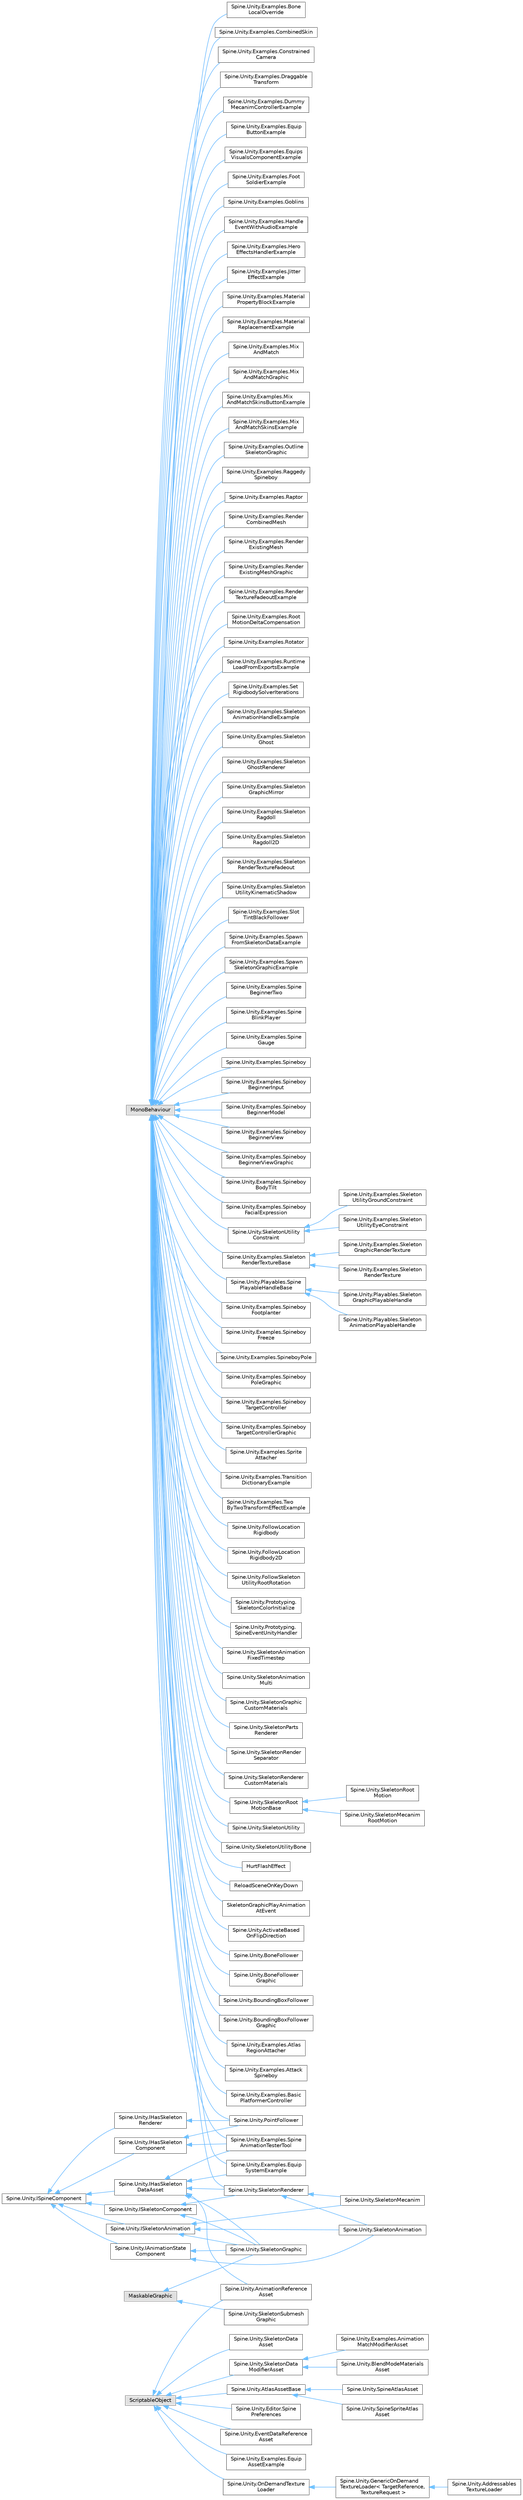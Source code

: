 digraph "类继承关系图"
{
 // LATEX_PDF_SIZE
  bgcolor="transparent";
  edge [fontname=Helvetica,fontsize=10,labelfontname=Helvetica,labelfontsize=10];
  node [fontname=Helvetica,fontsize=10,shape=box,height=0.2,width=0.4];
  rankdir="LR";
  Node0 [id="Node000000",label="Spine.Unity.ISpineComponent",height=0.2,width=0.4,color="grey40", fillcolor="white", style="filled",URL="$interface_spine_1_1_unity_1_1_i_spine_component.html",tooltip=" "];
  Node0 -> Node1 [id="edge6182_Node000000_Node000001",dir="back",color="steelblue1",style="solid",tooltip=" "];
  Node1 [id="Node000001",label="Spine.Unity.IAnimationState\lComponent",height=0.2,width=0.4,color="grey40", fillcolor="white", style="filled",URL="$interface_spine_1_1_unity_1_1_i_animation_state_component.html",tooltip="A Spine-Unity Component that uses a Spine.AnimationState to animate its skeleton."];
  Node1 -> Node2 [id="edge6183_Node000001_Node000002",dir="back",color="steelblue1",style="solid",tooltip=" "];
  Node2 [id="Node000002",label="Spine.Unity.SkeletonAnimation",height=0.2,width=0.4,color="grey40", fillcolor="white", style="filled",URL="$class_spine_1_1_unity_1_1_skeleton_animation.html",tooltip=" "];
  Node1 -> Node6 [id="edge6184_Node000001_Node000006",dir="back",color="steelblue1",style="solid",tooltip=" "];
  Node6 [id="Node000006",label="Spine.Unity.SkeletonGraphic",height=0.2,width=0.4,color="grey40", fillcolor="white", style="filled",URL="$class_spine_1_1_unity_1_1_skeleton_graphic.html",tooltip=" "];
  Node0 -> Node80 [id="edge6185_Node000000_Node000080",dir="back",color="steelblue1",style="solid",tooltip=" "];
  Node80 [id="Node000080",label="Spine.Unity.IHasSkeleton\lComponent",height=0.2,width=0.4,color="grey40", fillcolor="white", style="filled",URL="$interface_spine_1_1_unity_1_1_i_has_skeleton_component.html",tooltip="A Spine-Unity Component that holds a reference to an ISkeletonComponent."];
  Node80 -> Node79 [id="edge6186_Node000080_Node000079",dir="back",color="steelblue1",style="solid",tooltip=" "];
  Node79 [id="Node000079",label="Spine.Unity.Examples.Spine\lAnimationTesterTool",height=0.2,width=0.4,color="grey40", fillcolor="white", style="filled",URL="$class_spine_1_1_unity_1_1_examples_1_1_spine_animation_tester_tool.html",tooltip=" "];
  Node80 -> Node81 [id="edge6187_Node000080_Node000081",dir="back",color="steelblue1",style="solid",tooltip=" "];
  Node81 [id="Node000081",label="Spine.Unity.PointFollower",height=0.2,width=0.4,color="grey40", fillcolor="white", style="filled",URL="$class_spine_1_1_unity_1_1_point_follower.html",tooltip=" "];
  Node0 -> Node7 [id="edge6188_Node000000_Node000007",dir="back",color="steelblue1",style="solid",tooltip=" "];
  Node7 [id="Node000007",label="Spine.Unity.IHasSkeleton\lDataAsset",height=0.2,width=0.4,color="grey40", fillcolor="white", style="filled",URL="$interface_spine_1_1_unity_1_1_i_has_skeleton_data_asset.html",tooltip="Holds a reference to a SkeletonDataAsset."];
  Node7 -> Node8 [id="edge6189_Node000007_Node000008",dir="back",color="steelblue1",style="solid",tooltip=" "];
  Node8 [id="Node000008",label="Spine.Unity.AnimationReference\lAsset",height=0.2,width=0.4,color="grey40", fillcolor="white", style="filled",URL="$class_spine_1_1_unity_1_1_animation_reference_asset.html",tooltip=" "];
  Node7 -> Node23 [id="edge6190_Node000007_Node000023",dir="back",color="steelblue1",style="solid",tooltip=" "];
  Node23 [id="Node000023",label="Spine.Unity.Examples.Equip\lSystemExample",height=0.2,width=0.4,color="grey40", fillcolor="white", style="filled",URL="$class_spine_1_1_unity_1_1_examples_1_1_equip_system_example.html",tooltip=" "];
  Node7 -> Node79 [id="edge6191_Node000007_Node000079",dir="back",color="steelblue1",style="solid",tooltip=" "];
  Node7 -> Node6 [id="edge6192_Node000007_Node000006",dir="back",color="steelblue1",style="solid",tooltip=" "];
  Node7 -> Node3 [id="edge6193_Node000007_Node000003",dir="back",color="steelblue1",style="solid",tooltip=" "];
  Node3 [id="Node000003",label="Spine.Unity.SkeletonRenderer",height=0.2,width=0.4,color="grey40", fillcolor="white", style="filled",URL="$class_spine_1_1_unity_1_1_skeleton_renderer.html",tooltip="Base class of animated Spine skeleton components. This component manages and renders a skeleton."];
  Node3 -> Node2 [id="edge6194_Node000003_Node000002",dir="back",color="steelblue1",style="solid",tooltip=" "];
  Node3 -> Node4 [id="edge6195_Node000003_Node000004",dir="back",color="steelblue1",style="solid",tooltip=" "];
  Node4 [id="Node000004",label="Spine.Unity.SkeletonMecanim",height=0.2,width=0.4,color="grey40", fillcolor="white", style="filled",URL="$class_spine_1_1_unity_1_1_skeleton_mecanim.html",tooltip=" "];
  Node0 -> Node82 [id="edge6196_Node000000_Node000082",dir="back",color="steelblue1",style="solid",tooltip=" "];
  Node82 [id="Node000082",label="Spine.Unity.IHasSkeleton\lRenderer",height=0.2,width=0.4,color="grey40", fillcolor="white", style="filled",URL="$interface_spine_1_1_unity_1_1_i_has_skeleton_renderer.html",tooltip="A Spine-Unity Component that holds a reference to a SkeletonRenderer."];
  Node82 -> Node81 [id="edge6197_Node000082_Node000081",dir="back",color="steelblue1",style="solid",tooltip=" "];
  Node0 -> Node5 [id="edge6198_Node000000_Node000005",dir="back",color="steelblue1",style="solid",tooltip=" "];
  Node5 [id="Node000005",label="Spine.Unity.ISkeletonAnimation",height=0.2,width=0.4,color="grey40", fillcolor="white", style="filled",URL="$interface_spine_1_1_unity_1_1_i_skeleton_animation.html",tooltip="A Spine-Unity Component that animates a Skeleton but not necessarily with a Spine...."];
  Node5 -> Node2 [id="edge6199_Node000005_Node000002",dir="back",color="steelblue1",style="solid",tooltip=" "];
  Node5 -> Node6 [id="edge6200_Node000005_Node000006",dir="back",color="steelblue1",style="solid",tooltip=" "];
  Node5 -> Node4 [id="edge6201_Node000005_Node000004",dir="back",color="steelblue1",style="solid",tooltip=" "];
  Node0 -> Node124 [id="edge6202_Node000000_Node000124",dir="back",color="steelblue1",style="solid",tooltip=" "];
  Node124 [id="Node000124",label="Spine.Unity.ISkeletonComponent",height=0.2,width=0.4,color="grey40", fillcolor="white", style="filled",URL="$interface_spine_1_1_unity_1_1_i_skeleton_component.html",tooltip="A Spine-Unity Component that manages a Spine.Skeleton instance, instantiated from a SkeletonDataAsset..."];
  Node124 -> Node6 [id="edge6203_Node000124_Node000006",dir="back",color="steelblue1",style="solid",tooltip=" "];
  Node124 -> Node3 [id="edge6204_Node000124_Node000003",dir="back",color="steelblue1",style="solid",tooltip=" "];
  Node125 [id="Node000125",label="MaskableGraphic",height=0.2,width=0.4,color="grey60", fillcolor="#E0E0E0", style="filled",tooltip=" "];
  Node125 -> Node6 [id="edge6205_Node000125_Node000006",dir="back",color="steelblue1",style="solid",tooltip=" "];
  Node125 -> Node126 [id="edge6206_Node000125_Node000126",dir="back",color="steelblue1",style="solid",tooltip=" "];
  Node126 [id="Node000126",label="Spine.Unity.SkeletonSubmesh\lGraphic",height=0.2,width=0.4,color="grey40", fillcolor="white", style="filled",URL="$class_spine_1_1_unity_1_1_skeleton_submesh_graphic.html",tooltip="A minimal MaskableGraphic subclass for rendering multiple submeshes at a SkeletonGraphic."];
  Node24 [id="Node000024",label="MonoBehaviour",height=0.2,width=0.4,color="grey60", fillcolor="#E0E0E0", style="filled",tooltip=" "];
  Node24 -> Node25 [id="edge6207_Node000024_Node000025",dir="back",color="steelblue1",style="solid",tooltip=" "];
  Node25 [id="Node000025",label="HurtFlashEffect",height=0.2,width=0.4,color="grey40", fillcolor="white", style="filled",URL="$class_hurt_flash_effect.html",tooltip=" "];
  Node24 -> Node26 [id="edge6208_Node000024_Node000026",dir="back",color="steelblue1",style="solid",tooltip=" "];
  Node26 [id="Node000026",label="ReloadSceneOnKeyDown",height=0.2,width=0.4,color="grey40", fillcolor="white", style="filled",URL="$class_reload_scene_on_key_down.html",tooltip=" "];
  Node24 -> Node27 [id="edge6209_Node000024_Node000027",dir="back",color="steelblue1",style="solid",tooltip=" "];
  Node27 [id="Node000027",label="SkeletonGraphicPlayAnimation\lAtEvent",height=0.2,width=0.4,color="grey40", fillcolor="white", style="filled",URL="$class_skeleton_graphic_play_animation_at_event.html",tooltip=" "];
  Node24 -> Node28 [id="edge6210_Node000024_Node000028",dir="back",color="steelblue1",style="solid",tooltip=" "];
  Node28 [id="Node000028",label="Spine.Unity.ActivateBased\lOnFlipDirection",height=0.2,width=0.4,color="grey40", fillcolor="white", style="filled",URL="$class_spine_1_1_unity_1_1_activate_based_on_flip_direction.html",tooltip="Utility component to support flipping of 2D hinge chains (chains of HingeJoint2D objects) along with ..."];
  Node24 -> Node29 [id="edge6211_Node000024_Node000029",dir="back",color="steelblue1",style="solid",tooltip=" "];
  Node29 [id="Node000029",label="Spine.Unity.BoneFollower",height=0.2,width=0.4,color="grey40", fillcolor="white", style="filled",URL="$class_spine_1_1_unity_1_1_bone_follower.html",tooltip="Sets a GameObject's transform to match a bone on a Spine skeleton."];
  Node24 -> Node30 [id="edge6212_Node000024_Node000030",dir="back",color="steelblue1",style="solid",tooltip=" "];
  Node30 [id="Node000030",label="Spine.Unity.BoneFollower\lGraphic",height=0.2,width=0.4,color="grey40", fillcolor="white", style="filled",URL="$class_spine_1_1_unity_1_1_bone_follower_graphic.html",tooltip=" "];
  Node24 -> Node31 [id="edge6213_Node000024_Node000031",dir="back",color="steelblue1",style="solid",tooltip=" "];
  Node31 [id="Node000031",label="Spine.Unity.BoundingBoxFollower",height=0.2,width=0.4,color="grey40", fillcolor="white", style="filled",URL="$class_spine_1_1_unity_1_1_bounding_box_follower.html",tooltip=" "];
  Node24 -> Node32 [id="edge6214_Node000024_Node000032",dir="back",color="steelblue1",style="solid",tooltip=" "];
  Node32 [id="Node000032",label="Spine.Unity.BoundingBoxFollower\lGraphic",height=0.2,width=0.4,color="grey40", fillcolor="white", style="filled",URL="$class_spine_1_1_unity_1_1_bounding_box_follower_graphic.html",tooltip=" "];
  Node24 -> Node33 [id="edge6215_Node000024_Node000033",dir="back",color="steelblue1",style="solid",tooltip=" "];
  Node33 [id="Node000033",label="Spine.Unity.Examples.Atlas\lRegionAttacher",height=0.2,width=0.4,color="grey40", fillcolor="white", style="filled",URL="$class_spine_1_1_unity_1_1_examples_1_1_atlas_region_attacher.html",tooltip="Example code for a component that replaces the default attachment of a slot with an image from a Spin..."];
  Node24 -> Node34 [id="edge6216_Node000024_Node000034",dir="back",color="steelblue1",style="solid",tooltip=" "];
  Node34 [id="Node000034",label="Spine.Unity.Examples.Attack\lSpineboy",height=0.2,width=0.4,color="grey40", fillcolor="white", style="filled",URL="$class_spine_1_1_unity_1_1_examples_1_1_attack_spineboy.html",tooltip=" "];
  Node24 -> Node35 [id="edge6217_Node000024_Node000035",dir="back",color="steelblue1",style="solid",tooltip=" "];
  Node35 [id="Node000035",label="Spine.Unity.Examples.Basic\lPlatformerController",height=0.2,width=0.4,color="grey40", fillcolor="white", style="filled",URL="$class_spine_1_1_unity_1_1_examples_1_1_basic_platformer_controller.html",tooltip=" "];
  Node24 -> Node36 [id="edge6218_Node000024_Node000036",dir="back",color="steelblue1",style="solid",tooltip=" "];
  Node36 [id="Node000036",label="Spine.Unity.Examples.Bone\lLocalOverride",height=0.2,width=0.4,color="grey40", fillcolor="white", style="filled",URL="$class_spine_1_1_unity_1_1_examples_1_1_bone_local_override.html",tooltip=" "];
  Node24 -> Node37 [id="edge6219_Node000024_Node000037",dir="back",color="steelblue1",style="solid",tooltip=" "];
  Node37 [id="Node000037",label="Spine.Unity.Examples.CombinedSkin",height=0.2,width=0.4,color="grey40", fillcolor="white", style="filled",URL="$class_spine_1_1_unity_1_1_examples_1_1_combined_skin.html",tooltip=" "];
  Node24 -> Node38 [id="edge6220_Node000024_Node000038",dir="back",color="steelblue1",style="solid",tooltip=" "];
  Node38 [id="Node000038",label="Spine.Unity.Examples.Constrained\lCamera",height=0.2,width=0.4,color="grey40", fillcolor="white", style="filled",URL="$class_spine_1_1_unity_1_1_examples_1_1_constrained_camera.html",tooltip=" "];
  Node24 -> Node39 [id="edge6221_Node000024_Node000039",dir="back",color="steelblue1",style="solid",tooltip=" "];
  Node39 [id="Node000039",label="Spine.Unity.Examples.Draggable\lTransform",height=0.2,width=0.4,color="grey40", fillcolor="white", style="filled",URL="$class_spine_1_1_unity_1_1_examples_1_1_draggable_transform.html",tooltip=" "];
  Node24 -> Node40 [id="edge6222_Node000024_Node000040",dir="back",color="steelblue1",style="solid",tooltip=" "];
  Node40 [id="Node000040",label="Spine.Unity.Examples.Dummy\lMecanimControllerExample",height=0.2,width=0.4,color="grey40", fillcolor="white", style="filled",URL="$class_spine_1_1_unity_1_1_examples_1_1_dummy_mecanim_controller_example.html",tooltip=" "];
  Node24 -> Node41 [id="edge6223_Node000024_Node000041",dir="back",color="steelblue1",style="solid",tooltip=" "];
  Node41 [id="Node000041",label="Spine.Unity.Examples.Equip\lButtonExample",height=0.2,width=0.4,color="grey40", fillcolor="white", style="filled",URL="$class_spine_1_1_unity_1_1_examples_1_1_equip_button_example.html",tooltip=" "];
  Node24 -> Node23 [id="edge6224_Node000024_Node000023",dir="back",color="steelblue1",style="solid",tooltip=" "];
  Node24 -> Node42 [id="edge6225_Node000024_Node000042",dir="back",color="steelblue1",style="solid",tooltip=" "];
  Node42 [id="Node000042",label="Spine.Unity.Examples.Equips\lVisualsComponentExample",height=0.2,width=0.4,color="grey40", fillcolor="white", style="filled",URL="$class_spine_1_1_unity_1_1_examples_1_1_equips_visuals_component_example.html",tooltip=" "];
  Node24 -> Node43 [id="edge6226_Node000024_Node000043",dir="back",color="steelblue1",style="solid",tooltip=" "];
  Node43 [id="Node000043",label="Spine.Unity.Examples.Foot\lSoldierExample",height=0.2,width=0.4,color="grey40", fillcolor="white", style="filled",URL="$class_spine_1_1_unity_1_1_examples_1_1_foot_soldier_example.html",tooltip=" "];
  Node24 -> Node44 [id="edge6227_Node000024_Node000044",dir="back",color="steelblue1",style="solid",tooltip=" "];
  Node44 [id="Node000044",label="Spine.Unity.Examples.Goblins",height=0.2,width=0.4,color="grey40", fillcolor="white", style="filled",URL="$class_spine_1_1_unity_1_1_examples_1_1_goblins.html",tooltip=" "];
  Node24 -> Node45 [id="edge6228_Node000024_Node000045",dir="back",color="steelblue1",style="solid",tooltip=" "];
  Node45 [id="Node000045",label="Spine.Unity.Examples.Handle\lEventWithAudioExample",height=0.2,width=0.4,color="grey40", fillcolor="white", style="filled",URL="$class_spine_1_1_unity_1_1_examples_1_1_handle_event_with_audio_example.html",tooltip=" "];
  Node24 -> Node46 [id="edge6229_Node000024_Node000046",dir="back",color="steelblue1",style="solid",tooltip=" "];
  Node46 [id="Node000046",label="Spine.Unity.Examples.Hero\lEffectsHandlerExample",height=0.2,width=0.4,color="grey40", fillcolor="white", style="filled",URL="$class_spine_1_1_unity_1_1_examples_1_1_hero_effects_handler_example.html",tooltip=" "];
  Node24 -> Node47 [id="edge6230_Node000024_Node000047",dir="back",color="steelblue1",style="solid",tooltip=" "];
  Node47 [id="Node000047",label="Spine.Unity.Examples.Jitter\lEffectExample",height=0.2,width=0.4,color="grey40", fillcolor="white", style="filled",URL="$class_spine_1_1_unity_1_1_examples_1_1_jitter_effect_example.html",tooltip=" "];
  Node24 -> Node48 [id="edge6231_Node000024_Node000048",dir="back",color="steelblue1",style="solid",tooltip=" "];
  Node48 [id="Node000048",label="Spine.Unity.Examples.Material\lPropertyBlockExample",height=0.2,width=0.4,color="grey40", fillcolor="white", style="filled",URL="$class_spine_1_1_unity_1_1_examples_1_1_material_property_block_example.html",tooltip=" "];
  Node24 -> Node49 [id="edge6232_Node000024_Node000049",dir="back",color="steelblue1",style="solid",tooltip=" "];
  Node49 [id="Node000049",label="Spine.Unity.Examples.Material\lReplacementExample",height=0.2,width=0.4,color="grey40", fillcolor="white", style="filled",URL="$class_spine_1_1_unity_1_1_examples_1_1_material_replacement_example.html",tooltip=" "];
  Node24 -> Node50 [id="edge6233_Node000024_Node000050",dir="back",color="steelblue1",style="solid",tooltip=" "];
  Node50 [id="Node000050",label="Spine.Unity.Examples.Mix\lAndMatch",height=0.2,width=0.4,color="grey40", fillcolor="white", style="filled",URL="$class_spine_1_1_unity_1_1_examples_1_1_mix_and_match.html",tooltip=" "];
  Node24 -> Node51 [id="edge6234_Node000024_Node000051",dir="back",color="steelblue1",style="solid",tooltip=" "];
  Node51 [id="Node000051",label="Spine.Unity.Examples.Mix\lAndMatchGraphic",height=0.2,width=0.4,color="grey40", fillcolor="white", style="filled",URL="$class_spine_1_1_unity_1_1_examples_1_1_mix_and_match_graphic.html",tooltip=" "];
  Node24 -> Node52 [id="edge6235_Node000024_Node000052",dir="back",color="steelblue1",style="solid",tooltip=" "];
  Node52 [id="Node000052",label="Spine.Unity.Examples.Mix\lAndMatchSkinsButtonExample",height=0.2,width=0.4,color="grey40", fillcolor="white", style="filled",URL="$class_spine_1_1_unity_1_1_examples_1_1_mix_and_match_skins_button_example.html",tooltip=" "];
  Node24 -> Node53 [id="edge6236_Node000024_Node000053",dir="back",color="steelblue1",style="solid",tooltip=" "];
  Node53 [id="Node000053",label="Spine.Unity.Examples.Mix\lAndMatchSkinsExample",height=0.2,width=0.4,color="grey40", fillcolor="white", style="filled",URL="$class_spine_1_1_unity_1_1_examples_1_1_mix_and_match_skins_example.html",tooltip=" "];
  Node24 -> Node54 [id="edge6237_Node000024_Node000054",dir="back",color="steelblue1",style="solid",tooltip=" "];
  Node54 [id="Node000054",label="Spine.Unity.Examples.Outline\lSkeletonGraphic",height=0.2,width=0.4,color="grey40", fillcolor="white", style="filled",URL="$class_spine_1_1_unity_1_1_examples_1_1_outline_skeleton_graphic.html",tooltip=" "];
  Node24 -> Node55 [id="edge6238_Node000024_Node000055",dir="back",color="steelblue1",style="solid",tooltip=" "];
  Node55 [id="Node000055",label="Spine.Unity.Examples.Raggedy\lSpineboy",height=0.2,width=0.4,color="grey40", fillcolor="white", style="filled",URL="$class_spine_1_1_unity_1_1_examples_1_1_raggedy_spineboy.html",tooltip=" "];
  Node24 -> Node56 [id="edge6239_Node000024_Node000056",dir="back",color="steelblue1",style="solid",tooltip=" "];
  Node56 [id="Node000056",label="Spine.Unity.Examples.Raptor",height=0.2,width=0.4,color="grey40", fillcolor="white", style="filled",URL="$class_spine_1_1_unity_1_1_examples_1_1_raptor.html",tooltip=" "];
  Node24 -> Node57 [id="edge6240_Node000024_Node000057",dir="back",color="steelblue1",style="solid",tooltip=" "];
  Node57 [id="Node000057",label="Spine.Unity.Examples.Render\lCombinedMesh",height=0.2,width=0.4,color="grey40", fillcolor="white", style="filled",URL="$class_spine_1_1_unity_1_1_examples_1_1_render_combined_mesh.html",tooltip=" "];
  Node24 -> Node58 [id="edge6241_Node000024_Node000058",dir="back",color="steelblue1",style="solid",tooltip=" "];
  Node58 [id="Node000058",label="Spine.Unity.Examples.Render\lExistingMesh",height=0.2,width=0.4,color="grey40", fillcolor="white", style="filled",URL="$class_spine_1_1_unity_1_1_examples_1_1_render_existing_mesh.html",tooltip=" "];
  Node24 -> Node59 [id="edge6242_Node000024_Node000059",dir="back",color="steelblue1",style="solid",tooltip=" "];
  Node59 [id="Node000059",label="Spine.Unity.Examples.Render\lExistingMeshGraphic",height=0.2,width=0.4,color="grey40", fillcolor="white", style="filled",URL="$class_spine_1_1_unity_1_1_examples_1_1_render_existing_mesh_graphic.html",tooltip=" "];
  Node24 -> Node60 [id="edge6243_Node000024_Node000060",dir="back",color="steelblue1",style="solid",tooltip=" "];
  Node60 [id="Node000060",label="Spine.Unity.Examples.Render\lTextureFadeoutExample",height=0.2,width=0.4,color="grey40", fillcolor="white", style="filled",URL="$class_spine_1_1_unity_1_1_examples_1_1_render_texture_fadeout_example.html",tooltip=" "];
  Node24 -> Node61 [id="edge6244_Node000024_Node000061",dir="back",color="steelblue1",style="solid",tooltip=" "];
  Node61 [id="Node000061",label="Spine.Unity.Examples.Root\lMotionDeltaCompensation",height=0.2,width=0.4,color="grey40", fillcolor="white", style="filled",URL="$class_spine_1_1_unity_1_1_examples_1_1_root_motion_delta_compensation.html",tooltip=" "];
  Node24 -> Node62 [id="edge6245_Node000024_Node000062",dir="back",color="steelblue1",style="solid",tooltip=" "];
  Node62 [id="Node000062",label="Spine.Unity.Examples.Rotator",height=0.2,width=0.4,color="grey40", fillcolor="white", style="filled",URL="$class_spine_1_1_unity_1_1_examples_1_1_rotator.html",tooltip=" "];
  Node24 -> Node63 [id="edge6246_Node000024_Node000063",dir="back",color="steelblue1",style="solid",tooltip=" "];
  Node63 [id="Node000063",label="Spine.Unity.Examples.Runtime\lLoadFromExportsExample",height=0.2,width=0.4,color="grey40", fillcolor="white", style="filled",URL="$class_spine_1_1_unity_1_1_examples_1_1_runtime_load_from_exports_example.html",tooltip=" "];
  Node24 -> Node64 [id="edge6247_Node000024_Node000064",dir="back",color="steelblue1",style="solid",tooltip=" "];
  Node64 [id="Node000064",label="Spine.Unity.Examples.Set\lRigidbodySolverIterations",height=0.2,width=0.4,color="grey40", fillcolor="white", style="filled",URL="$class_spine_1_1_unity_1_1_examples_1_1_set_rigidbody_solver_iterations.html",tooltip="This component is intended to increase the physics solver iteration count for Rigidbody Joint setups ..."];
  Node24 -> Node65 [id="edge6248_Node000024_Node000065",dir="back",color="steelblue1",style="solid",tooltip=" "];
  Node65 [id="Node000065",label="Spine.Unity.Examples.Skeleton\lAnimationHandleExample",height=0.2,width=0.4,color="grey40", fillcolor="white", style="filled",URL="$class_spine_1_1_unity_1_1_examples_1_1_skeleton_animation_handle_example.html",tooltip=" "];
  Node24 -> Node66 [id="edge6249_Node000024_Node000066",dir="back",color="steelblue1",style="solid",tooltip=" "];
  Node66 [id="Node000066",label="Spine.Unity.Examples.Skeleton\lGhost",height=0.2,width=0.4,color="grey40", fillcolor="white", style="filled",URL="$class_spine_1_1_unity_1_1_examples_1_1_skeleton_ghost.html",tooltip=" "];
  Node24 -> Node67 [id="edge6250_Node000024_Node000067",dir="back",color="steelblue1",style="solid",tooltip=" "];
  Node67 [id="Node000067",label="Spine.Unity.Examples.Skeleton\lGhostRenderer",height=0.2,width=0.4,color="grey40", fillcolor="white", style="filled",URL="$class_spine_1_1_unity_1_1_examples_1_1_skeleton_ghost_renderer.html",tooltip=" "];
  Node24 -> Node68 [id="edge6251_Node000024_Node000068",dir="back",color="steelblue1",style="solid",tooltip=" "];
  Node68 [id="Node000068",label="Spine.Unity.Examples.Skeleton\lGraphicMirror",height=0.2,width=0.4,color="grey40", fillcolor="white", style="filled",URL="$class_spine_1_1_unity_1_1_examples_1_1_skeleton_graphic_mirror.html",tooltip=" "];
  Node24 -> Node69 [id="edge6252_Node000024_Node000069",dir="back",color="steelblue1",style="solid",tooltip=" "];
  Node69 [id="Node000069",label="Spine.Unity.Examples.Skeleton\lRagdoll",height=0.2,width=0.4,color="grey40", fillcolor="white", style="filled",URL="$class_spine_1_1_unity_1_1_examples_1_1_skeleton_ragdoll.html",tooltip=" "];
  Node24 -> Node70 [id="edge6253_Node000024_Node000070",dir="back",color="steelblue1",style="solid",tooltip=" "];
  Node70 [id="Node000070",label="Spine.Unity.Examples.Skeleton\lRagdoll2D",height=0.2,width=0.4,color="grey40", fillcolor="white", style="filled",URL="$class_spine_1_1_unity_1_1_examples_1_1_skeleton_ragdoll2_d.html",tooltip=" "];
  Node24 -> Node71 [id="edge6254_Node000024_Node000071",dir="back",color="steelblue1",style="solid",tooltip=" "];
  Node71 [id="Node000071",label="Spine.Unity.Examples.Skeleton\lRenderTextureBase",height=0.2,width=0.4,color="grey40", fillcolor="white", style="filled",URL="$class_spine_1_1_unity_1_1_examples_1_1_skeleton_render_texture_base.html",tooltip=" "];
  Node71 -> Node72 [id="edge6255_Node000071_Node000072",dir="back",color="steelblue1",style="solid",tooltip=" "];
  Node72 [id="Node000072",label="Spine.Unity.Examples.Skeleton\lGraphicRenderTexture",height=0.2,width=0.4,color="grey40", fillcolor="white", style="filled",URL="$class_spine_1_1_unity_1_1_examples_1_1_skeleton_graphic_render_texture.html",tooltip="When enabled, this component renders a skeleton to a RenderTexture and then draws this RenderTexture ..."];
  Node71 -> Node73 [id="edge6256_Node000071_Node000073",dir="back",color="steelblue1",style="solid",tooltip=" "];
  Node73 [id="Node000073",label="Spine.Unity.Examples.Skeleton\lRenderTexture",height=0.2,width=0.4,color="grey40", fillcolor="white", style="filled",URL="$class_spine_1_1_unity_1_1_examples_1_1_skeleton_render_texture.html",tooltip="When enabled, this component renders a skeleton to a RenderTexture and then draws this RenderTexture ..."];
  Node24 -> Node74 [id="edge6257_Node000024_Node000074",dir="back",color="steelblue1",style="solid",tooltip=" "];
  Node74 [id="Node000074",label="Spine.Unity.Examples.Skeleton\lRenderTextureFadeout",height=0.2,width=0.4,color="grey40", fillcolor="white", style="filled",URL="$class_spine_1_1_unity_1_1_examples_1_1_skeleton_render_texture_fadeout.html",tooltip="A simple fadeout component that uses a SkeletonRenderTexture for transparency fadeout...."];
  Node24 -> Node75 [id="edge6258_Node000024_Node000075",dir="back",color="steelblue1",style="solid",tooltip=" "];
  Node75 [id="Node000075",label="Spine.Unity.Examples.Skeleton\lUtilityKinematicShadow",height=0.2,width=0.4,color="grey40", fillcolor="white", style="filled",URL="$class_spine_1_1_unity_1_1_examples_1_1_skeleton_utility_kinematic_shadow.html",tooltip=" "];
  Node24 -> Node76 [id="edge6259_Node000024_Node000076",dir="back",color="steelblue1",style="solid",tooltip=" "];
  Node76 [id="Node000076",label="Spine.Unity.Examples.Slot\lTintBlackFollower",height=0.2,width=0.4,color="grey40", fillcolor="white", style="filled",URL="$class_spine_1_1_unity_1_1_examples_1_1_slot_tint_black_follower.html",tooltip="Add this component to a Spine GameObject to apply a specific slot's Colors as MaterialProperties...."];
  Node24 -> Node77 [id="edge6260_Node000024_Node000077",dir="back",color="steelblue1",style="solid",tooltip=" "];
  Node77 [id="Node000077",label="Spine.Unity.Examples.Spawn\lFromSkeletonDataExample",height=0.2,width=0.4,color="grey40", fillcolor="white", style="filled",URL="$class_spine_1_1_unity_1_1_examples_1_1_spawn_from_skeleton_data_example.html",tooltip=" "];
  Node24 -> Node78 [id="edge6261_Node000024_Node000078",dir="back",color="steelblue1",style="solid",tooltip=" "];
  Node78 [id="Node000078",label="Spine.Unity.Examples.Spawn\lSkeletonGraphicExample",height=0.2,width=0.4,color="grey40", fillcolor="white", style="filled",URL="$class_spine_1_1_unity_1_1_examples_1_1_spawn_skeleton_graphic_example.html",tooltip=" "];
  Node24 -> Node79 [id="edge6262_Node000024_Node000079",dir="back",color="steelblue1",style="solid",tooltip=" "];
  Node24 -> Node83 [id="edge6263_Node000024_Node000083",dir="back",color="steelblue1",style="solid",tooltip=" "];
  Node83 [id="Node000083",label="Spine.Unity.Examples.Spine\lBeginnerTwo",height=0.2,width=0.4,color="grey40", fillcolor="white", style="filled",URL="$class_spine_1_1_unity_1_1_examples_1_1_spine_beginner_two.html",tooltip=" "];
  Node24 -> Node84 [id="edge6264_Node000024_Node000084",dir="back",color="steelblue1",style="solid",tooltip=" "];
  Node84 [id="Node000084",label="Spine.Unity.Examples.Spine\lBlinkPlayer",height=0.2,width=0.4,color="grey40", fillcolor="white", style="filled",URL="$class_spine_1_1_unity_1_1_examples_1_1_spine_blink_player.html",tooltip=" "];
  Node24 -> Node85 [id="edge6265_Node000024_Node000085",dir="back",color="steelblue1",style="solid",tooltip=" "];
  Node85 [id="Node000085",label="Spine.Unity.Examples.Spine\lGauge",height=0.2,width=0.4,color="grey40", fillcolor="white", style="filled",URL="$class_spine_1_1_unity_1_1_examples_1_1_spine_gauge.html",tooltip=" "];
  Node24 -> Node86 [id="edge6266_Node000024_Node000086",dir="back",color="steelblue1",style="solid",tooltip=" "];
  Node86 [id="Node000086",label="Spine.Unity.Examples.Spineboy",height=0.2,width=0.4,color="grey40", fillcolor="white", style="filled",URL="$class_spine_1_1_unity_1_1_examples_1_1_spineboy.html",tooltip=" "];
  Node24 -> Node87 [id="edge6267_Node000024_Node000087",dir="back",color="steelblue1",style="solid",tooltip=" "];
  Node87 [id="Node000087",label="Spine.Unity.Examples.Spineboy\lBeginnerInput",height=0.2,width=0.4,color="grey40", fillcolor="white", style="filled",URL="$class_spine_1_1_unity_1_1_examples_1_1_spineboy_beginner_input.html",tooltip=" "];
  Node24 -> Node88 [id="edge6268_Node000024_Node000088",dir="back",color="steelblue1",style="solid",tooltip=" "];
  Node88 [id="Node000088",label="Spine.Unity.Examples.Spineboy\lBeginnerModel",height=0.2,width=0.4,color="grey40", fillcolor="white", style="filled",URL="$class_spine_1_1_unity_1_1_examples_1_1_spineboy_beginner_model.html",tooltip=" "];
  Node24 -> Node89 [id="edge6269_Node000024_Node000089",dir="back",color="steelblue1",style="solid",tooltip=" "];
  Node89 [id="Node000089",label="Spine.Unity.Examples.Spineboy\lBeginnerView",height=0.2,width=0.4,color="grey40", fillcolor="white", style="filled",URL="$class_spine_1_1_unity_1_1_examples_1_1_spineboy_beginner_view.html",tooltip=" "];
  Node24 -> Node90 [id="edge6270_Node000024_Node000090",dir="back",color="steelblue1",style="solid",tooltip=" "];
  Node90 [id="Node000090",label="Spine.Unity.Examples.Spineboy\lBeginnerViewGraphic",height=0.2,width=0.4,color="grey40", fillcolor="white", style="filled",URL="$class_spine_1_1_unity_1_1_examples_1_1_spineboy_beginner_view_graphic.html",tooltip=" "];
  Node24 -> Node91 [id="edge6271_Node000024_Node000091",dir="back",color="steelblue1",style="solid",tooltip=" "];
  Node91 [id="Node000091",label="Spine.Unity.Examples.Spineboy\lBodyTilt",height=0.2,width=0.4,color="grey40", fillcolor="white", style="filled",URL="$class_spine_1_1_unity_1_1_examples_1_1_spineboy_body_tilt.html",tooltip=" "];
  Node24 -> Node92 [id="edge6272_Node000024_Node000092",dir="back",color="steelblue1",style="solid",tooltip=" "];
  Node92 [id="Node000092",label="Spine.Unity.Examples.Spineboy\lFacialExpression",height=0.2,width=0.4,color="grey40", fillcolor="white", style="filled",URL="$class_spine_1_1_unity_1_1_examples_1_1_spineboy_facial_expression.html",tooltip=" "];
  Node24 -> Node93 [id="edge6273_Node000024_Node000093",dir="back",color="steelblue1",style="solid",tooltip=" "];
  Node93 [id="Node000093",label="Spine.Unity.Examples.Spineboy\lFootplanter",height=0.2,width=0.4,color="grey40", fillcolor="white", style="filled",URL="$class_spine_1_1_unity_1_1_examples_1_1_spineboy_footplanter.html",tooltip=" "];
  Node24 -> Node94 [id="edge6274_Node000024_Node000094",dir="back",color="steelblue1",style="solid",tooltip=" "];
  Node94 [id="Node000094",label="Spine.Unity.Examples.Spineboy\lFreeze",height=0.2,width=0.4,color="grey40", fillcolor="white", style="filled",URL="$class_spine_1_1_unity_1_1_examples_1_1_spineboy_freeze.html",tooltip=" "];
  Node24 -> Node95 [id="edge6275_Node000024_Node000095",dir="back",color="steelblue1",style="solid",tooltip=" "];
  Node95 [id="Node000095",label="Spine.Unity.Examples.SpineboyPole",height=0.2,width=0.4,color="grey40", fillcolor="white", style="filled",URL="$class_spine_1_1_unity_1_1_examples_1_1_spineboy_pole.html",tooltip=" "];
  Node24 -> Node96 [id="edge6276_Node000024_Node000096",dir="back",color="steelblue1",style="solid",tooltip=" "];
  Node96 [id="Node000096",label="Spine.Unity.Examples.Spineboy\lPoleGraphic",height=0.2,width=0.4,color="grey40", fillcolor="white", style="filled",URL="$class_spine_1_1_unity_1_1_examples_1_1_spineboy_pole_graphic.html",tooltip=" "];
  Node24 -> Node97 [id="edge6277_Node000024_Node000097",dir="back",color="steelblue1",style="solid",tooltip=" "];
  Node97 [id="Node000097",label="Spine.Unity.Examples.Spineboy\lTargetController",height=0.2,width=0.4,color="grey40", fillcolor="white", style="filled",URL="$class_spine_1_1_unity_1_1_examples_1_1_spineboy_target_controller.html",tooltip=" "];
  Node24 -> Node98 [id="edge6278_Node000024_Node000098",dir="back",color="steelblue1",style="solid",tooltip=" "];
  Node98 [id="Node000098",label="Spine.Unity.Examples.Spineboy\lTargetControllerGraphic",height=0.2,width=0.4,color="grey40", fillcolor="white", style="filled",URL="$class_spine_1_1_unity_1_1_examples_1_1_spineboy_target_controller_graphic.html",tooltip=" "];
  Node24 -> Node99 [id="edge6279_Node000024_Node000099",dir="back",color="steelblue1",style="solid",tooltip=" "];
  Node99 [id="Node000099",label="Spine.Unity.Examples.Sprite\lAttacher",height=0.2,width=0.4,color="grey40", fillcolor="white", style="filled",URL="$class_spine_1_1_unity_1_1_examples_1_1_sprite_attacher.html",tooltip=" "];
  Node24 -> Node100 [id="edge6280_Node000024_Node000100",dir="back",color="steelblue1",style="solid",tooltip=" "];
  Node100 [id="Node000100",label="Spine.Unity.Examples.Transition\lDictionaryExample",height=0.2,width=0.4,color="grey40", fillcolor="white", style="filled",URL="$class_spine_1_1_unity_1_1_examples_1_1_transition_dictionary_example.html",tooltip=" "];
  Node24 -> Node101 [id="edge6281_Node000024_Node000101",dir="back",color="steelblue1",style="solid",tooltip=" "];
  Node101 [id="Node000101",label="Spine.Unity.Examples.Two\lByTwoTransformEffectExample",height=0.2,width=0.4,color="grey40", fillcolor="white", style="filled",URL="$class_spine_1_1_unity_1_1_examples_1_1_two_by_two_transform_effect_example.html",tooltip=" "];
  Node24 -> Node102 [id="edge6282_Node000024_Node000102",dir="back",color="steelblue1",style="solid",tooltip=" "];
  Node102 [id="Node000102",label="Spine.Unity.FollowLocation\lRigidbody",height=0.2,width=0.4,color="grey40", fillcolor="white", style="filled",URL="$class_spine_1_1_unity_1_1_follow_location_rigidbody.html",tooltip="Utility component to support flipping of hinge chains (chains of HingeJoint objects) along with the p..."];
  Node24 -> Node103 [id="edge6283_Node000024_Node000103",dir="back",color="steelblue1",style="solid",tooltip=" "];
  Node103 [id="Node000103",label="Spine.Unity.FollowLocation\lRigidbody2D",height=0.2,width=0.4,color="grey40", fillcolor="white", style="filled",URL="$class_spine_1_1_unity_1_1_follow_location_rigidbody2_d.html",tooltip="Utility component to support flipping of hinge chains (chains of HingeJoint objects) along with the p..."];
  Node24 -> Node104 [id="edge6284_Node000024_Node000104",dir="back",color="steelblue1",style="solid",tooltip=" "];
  Node104 [id="Node000104",label="Spine.Unity.FollowSkeleton\lUtilityRootRotation",height=0.2,width=0.4,color="grey40", fillcolor="white", style="filled",URL="$class_spine_1_1_unity_1_1_follow_skeleton_utility_root_rotation.html",tooltip="Utility component to support flipping of hinge chains (chains of HingeJoint objects) along with the p..."];
  Node24 -> Node105 [id="edge6285_Node000024_Node000105",dir="back",color="steelblue1",style="solid",tooltip=" "];
  Node105 [id="Node000105",label="Spine.Unity.Playables.Spine\lPlayableHandleBase",height=0.2,width=0.4,color="grey40", fillcolor="white", style="filled",URL="$class_spine_1_1_unity_1_1_playables_1_1_spine_playable_handle_base.html",tooltip="Base class for Spine Playable Handle components, commonly for integrating with UnityEngine Timeline."];
  Node105 -> Node106 [id="edge6286_Node000105_Node000106",dir="back",color="steelblue1",style="solid",tooltip=" "];
  Node106 [id="Node000106",label="Spine.Unity.Playables.Skeleton\lAnimationPlayableHandle",height=0.2,width=0.4,color="grey40", fillcolor="white", style="filled",URL="$class_spine_1_1_unity_1_1_playables_1_1_skeleton_animation_playable_handle.html",tooltip=" "];
  Node105 -> Node107 [id="edge6287_Node000105_Node000107",dir="back",color="steelblue1",style="solid",tooltip=" "];
  Node107 [id="Node000107",label="Spine.Unity.Playables.Skeleton\lGraphicPlayableHandle",height=0.2,width=0.4,color="grey40", fillcolor="white", style="filled",URL="$class_spine_1_1_unity_1_1_playables_1_1_skeleton_graphic_playable_handle.html",tooltip=" "];
  Node24 -> Node81 [id="edge6288_Node000024_Node000081",dir="back",color="steelblue1",style="solid",tooltip=" "];
  Node24 -> Node108 [id="edge6289_Node000024_Node000108",dir="back",color="steelblue1",style="solid",tooltip=" "];
  Node108 [id="Node000108",label="Spine.Unity.Prototyping.\lSkeletonColorInitialize",height=0.2,width=0.4,color="grey40", fillcolor="white", style="filled",URL="$class_spine_1_1_unity_1_1_prototyping_1_1_skeleton_color_initialize.html",tooltip="Stores and serializes initial settings for a Spine Skeleton component. The settings only get applied ..."];
  Node24 -> Node109 [id="edge6290_Node000024_Node000109",dir="back",color="steelblue1",style="solid",tooltip=" "];
  Node109 [id="Node000109",label="Spine.Unity.Prototyping.\lSpineEventUnityHandler",height=0.2,width=0.4,color="grey40", fillcolor="white", style="filled",URL="$class_spine_1_1_unity_1_1_prototyping_1_1_spine_event_unity_handler.html",tooltip=" "];
  Node24 -> Node110 [id="edge6291_Node000024_Node000110",dir="back",color="steelblue1",style="solid",tooltip=" "];
  Node110 [id="Node000110",label="Spine.Unity.SkeletonAnimation\lFixedTimestep",height=0.2,width=0.4,color="grey40", fillcolor="white", style="filled",URL="$class_spine_1_1_unity_1_1_skeleton_animation_fixed_timestep.html",tooltip=" "];
  Node24 -> Node111 [id="edge6292_Node000024_Node000111",dir="back",color="steelblue1",style="solid",tooltip=" "];
  Node111 [id="Node000111",label="Spine.Unity.SkeletonAnimation\lMulti",height=0.2,width=0.4,color="grey40", fillcolor="white", style="filled",URL="$class_spine_1_1_unity_1_1_skeleton_animation_multi.html",tooltip=" "];
  Node24 -> Node112 [id="edge6293_Node000024_Node000112",dir="back",color="steelblue1",style="solid",tooltip=" "];
  Node112 [id="Node000112",label="Spine.Unity.SkeletonGraphic\lCustomMaterials",height=0.2,width=0.4,color="grey40", fillcolor="white", style="filled",URL="$class_spine_1_1_unity_1_1_skeleton_graphic_custom_materials.html",tooltip=" "];
  Node24 -> Node113 [id="edge6294_Node000024_Node000113",dir="back",color="steelblue1",style="solid",tooltip=" "];
  Node113 [id="Node000113",label="Spine.Unity.SkeletonParts\lRenderer",height=0.2,width=0.4,color="grey40", fillcolor="white", style="filled",URL="$class_spine_1_1_unity_1_1_skeleton_parts_renderer.html",tooltip=" "];
  Node24 -> Node114 [id="edge6295_Node000024_Node000114",dir="back",color="steelblue1",style="solid",tooltip=" "];
  Node114 [id="Node000114",label="Spine.Unity.SkeletonRender\lSeparator",height=0.2,width=0.4,color="grey40", fillcolor="white", style="filled",URL="$class_spine_1_1_unity_1_1_skeleton_render_separator.html",tooltip=" "];
  Node24 -> Node3 [id="edge6296_Node000024_Node000003",dir="back",color="steelblue1",style="solid",tooltip=" "];
  Node24 -> Node115 [id="edge6297_Node000024_Node000115",dir="back",color="steelblue1",style="solid",tooltip=" "];
  Node115 [id="Node000115",label="Spine.Unity.SkeletonRenderer\lCustomMaterials",height=0.2,width=0.4,color="grey40", fillcolor="white", style="filled",URL="$class_spine_1_1_unity_1_1_skeleton_renderer_custom_materials.html",tooltip=" "];
  Node24 -> Node116 [id="edge6298_Node000024_Node000116",dir="back",color="steelblue1",style="solid",tooltip=" "];
  Node116 [id="Node000116",label="Spine.Unity.SkeletonRoot\lMotionBase",height=0.2,width=0.4,color="grey40", fillcolor="white", style="filled",URL="$class_spine_1_1_unity_1_1_skeleton_root_motion_base.html",tooltip="Base class for skeleton root motion components."];
  Node116 -> Node117 [id="edge6299_Node000116_Node000117",dir="back",color="steelblue1",style="solid",tooltip=" "];
  Node117 [id="Node000117",label="Spine.Unity.SkeletonMecanim\lRootMotion",height=0.2,width=0.4,color="grey40", fillcolor="white", style="filled",URL="$class_spine_1_1_unity_1_1_skeleton_mecanim_root_motion.html",tooltip="Add this component to a SkeletonMecanim GameObject to turn motion of a selected root bone into Transf..."];
  Node116 -> Node118 [id="edge6300_Node000116_Node000118",dir="back",color="steelblue1",style="solid",tooltip=" "];
  Node118 [id="Node000118",label="Spine.Unity.SkeletonRoot\lMotion",height=0.2,width=0.4,color="grey40", fillcolor="white", style="filled",URL="$class_spine_1_1_unity_1_1_skeleton_root_motion.html",tooltip="Add this component to a SkeletonAnimation or SkeletonGraphic GameObject to turn motion of a selected ..."];
  Node24 -> Node119 [id="edge6301_Node000024_Node000119",dir="back",color="steelblue1",style="solid",tooltip=" "];
  Node119 [id="Node000119",label="Spine.Unity.SkeletonUtility",height=0.2,width=0.4,color="grey40", fillcolor="white", style="filled",URL="$class_spine_1_1_unity_1_1_skeleton_utility.html",tooltip=" "];
  Node24 -> Node120 [id="edge6302_Node000024_Node000120",dir="back",color="steelblue1",style="solid",tooltip=" "];
  Node120 [id="Node000120",label="Spine.Unity.SkeletonUtilityBone",height=0.2,width=0.4,color="grey40", fillcolor="white", style="filled",URL="$class_spine_1_1_unity_1_1_skeleton_utility_bone.html",tooltip="Sets a GameObject's transform to match a bone on a Spine skeleton."];
  Node24 -> Node121 [id="edge6303_Node000024_Node000121",dir="back",color="steelblue1",style="solid",tooltip=" "];
  Node121 [id="Node000121",label="Spine.Unity.SkeletonUtility\lConstraint",height=0.2,width=0.4,color="grey40", fillcolor="white", style="filled",URL="$class_spine_1_1_unity_1_1_skeleton_utility_constraint.html",tooltip=" "];
  Node121 -> Node122 [id="edge6304_Node000121_Node000122",dir="back",color="steelblue1",style="solid",tooltip=" "];
  Node122 [id="Node000122",label="Spine.Unity.Examples.Skeleton\lUtilityEyeConstraint",height=0.2,width=0.4,color="grey40", fillcolor="white", style="filled",URL="$class_spine_1_1_unity_1_1_examples_1_1_skeleton_utility_eye_constraint.html",tooltip=" "];
  Node121 -> Node123 [id="edge6305_Node000121_Node000123",dir="back",color="steelblue1",style="solid",tooltip=" "];
  Node123 [id="Node000123",label="Spine.Unity.Examples.Skeleton\lUtilityGroundConstraint",height=0.2,width=0.4,color="grey40", fillcolor="white", style="filled",URL="$class_spine_1_1_unity_1_1_examples_1_1_skeleton_utility_ground_constraint.html",tooltip=" "];
  Node9 [id="Node000009",label="ScriptableObject",height=0.2,width=0.4,color="grey60", fillcolor="#E0E0E0", style="filled",tooltip=" "];
  Node9 -> Node8 [id="edge6306_Node000009_Node000008",dir="back",color="steelblue1",style="solid",tooltip=" "];
  Node9 -> Node10 [id="edge6307_Node000009_Node000010",dir="back",color="steelblue1",style="solid",tooltip=" "];
  Node10 [id="Node000010",label="Spine.Unity.AtlasAssetBase",height=0.2,width=0.4,color="grey40", fillcolor="white", style="filled",URL="$class_spine_1_1_unity_1_1_atlas_asset_base.html",tooltip=" "];
  Node10 -> Node11 [id="edge6308_Node000010_Node000011",dir="back",color="steelblue1",style="solid",tooltip=" "];
  Node11 [id="Node000011",label="Spine.Unity.SpineAtlasAsset",height=0.2,width=0.4,color="grey40", fillcolor="white", style="filled",URL="$class_spine_1_1_unity_1_1_spine_atlas_asset.html",tooltip="Loads and stores a Spine atlas and list of materials."];
  Node10 -> Node12 [id="edge6309_Node000010_Node000012",dir="back",color="steelblue1",style="solid",tooltip=" "];
  Node12 [id="Node000012",label="Spine.Unity.SpineSpriteAtlas\lAsset",height=0.2,width=0.4,color="grey40", fillcolor="white", style="filled",URL="$class_spine_1_1_unity_1_1_spine_sprite_atlas_asset.html",tooltip="Loads and stores a Spine atlas and list of materials."];
  Node9 -> Node13 [id="edge6310_Node000009_Node000013",dir="back",color="steelblue1",style="solid",tooltip=" "];
  Node13 [id="Node000013",label="Spine.Unity.Editor.Spine\lPreferences",height=0.2,width=0.4,color="grey40", fillcolor="white", style="filled",URL="$class_spine_1_1_unity_1_1_editor_1_1_spine_preferences.html",tooltip=" "];
  Node9 -> Node14 [id="edge6311_Node000009_Node000014",dir="back",color="steelblue1",style="solid",tooltip=" "];
  Node14 [id="Node000014",label="Spine.Unity.EventDataReference\lAsset",height=0.2,width=0.4,color="grey40", fillcolor="white", style="filled",URL="$class_spine_1_1_unity_1_1_event_data_reference_asset.html",tooltip=" "];
  Node9 -> Node15 [id="edge6312_Node000009_Node000015",dir="back",color="steelblue1",style="solid",tooltip=" "];
  Node15 [id="Node000015",label="Spine.Unity.Examples.Equip\lAssetExample",height=0.2,width=0.4,color="grey40", fillcolor="white", style="filled",URL="$class_spine_1_1_unity_1_1_examples_1_1_equip_asset_example.html",tooltip=" "];
  Node9 -> Node16 [id="edge6313_Node000009_Node000016",dir="back",color="steelblue1",style="solid",tooltip=" "];
  Node16 [id="Node000016",label="Spine.Unity.OnDemandTexture\lLoader",height=0.2,width=0.4,color="grey40", fillcolor="white", style="filled",URL="$class_spine_1_1_unity_1_1_on_demand_texture_loader.html",tooltip=" "];
  Node16 -> Node17 [id="edge6314_Node000016_Node000017",dir="back",color="steelblue1",style="solid",tooltip=" "];
  Node17 [id="Node000017",label="Spine.Unity.GenericOnDemand\lTextureLoader\< TargetReference,\l TextureRequest \>",height=0.2,width=0.4,color="grey40", fillcolor="white", style="filled",URL="$class_spine_1_1_unity_1_1_generic_on_demand_texture_loader-2-g.html",tooltip="Base class to derive your own OnDemandTextureLoader subclasses from which already provides the genera..."];
  Node17 -> Node18 [id="edge6315_Node000017_Node000018",dir="back",color="steelblue1",style="solid",tooltip=" "];
  Node18 [id="Node000018",label="Spine.Unity.Addressables\lTextureLoader",height=0.2,width=0.4,color="grey40", fillcolor="white", style="filled",URL="$class_spine_1_1_unity_1_1_addressables_texture_loader.html",tooltip=" "];
  Node9 -> Node19 [id="edge6316_Node000009_Node000019",dir="back",color="steelblue1",style="solid",tooltip=" "];
  Node19 [id="Node000019",label="Spine.Unity.SkeletonData\lAsset",height=0.2,width=0.4,color="grey40", fillcolor="white", style="filled",URL="$class_spine_1_1_unity_1_1_skeleton_data_asset.html",tooltip=" "];
  Node9 -> Node20 [id="edge6317_Node000009_Node000020",dir="back",color="steelblue1",style="solid",tooltip=" "];
  Node20 [id="Node000020",label="Spine.Unity.SkeletonData\lModifierAsset",height=0.2,width=0.4,color="grey40", fillcolor="white", style="filled",URL="$class_spine_1_1_unity_1_1_skeleton_data_modifier_asset.html",tooltip="Can be stored by SkeletonDataAsset to automatically apply modifications to loaded SkeletonData."];
  Node20 -> Node21 [id="edge6318_Node000020_Node000021",dir="back",color="steelblue1",style="solid",tooltip=" "];
  Node21 [id="Node000021",label="Spine.Unity.BlendModeMaterials\lAsset",height=0.2,width=0.4,color="grey40", fillcolor="white", style="filled",URL="$class_spine_1_1_unity_1_1_blend_mode_materials_asset.html",tooltip=" "];
  Node20 -> Node22 [id="edge6319_Node000020_Node000022",dir="back",color="steelblue1",style="solid",tooltip=" "];
  Node22 [id="Node000022",label="Spine.Unity.Examples.Animation\lMatchModifierAsset",height=0.2,width=0.4,color="grey40", fillcolor="white", style="filled",URL="$class_spine_1_1_unity_1_1_examples_1_1_animation_match_modifier_asset.html",tooltip=" "];
}
